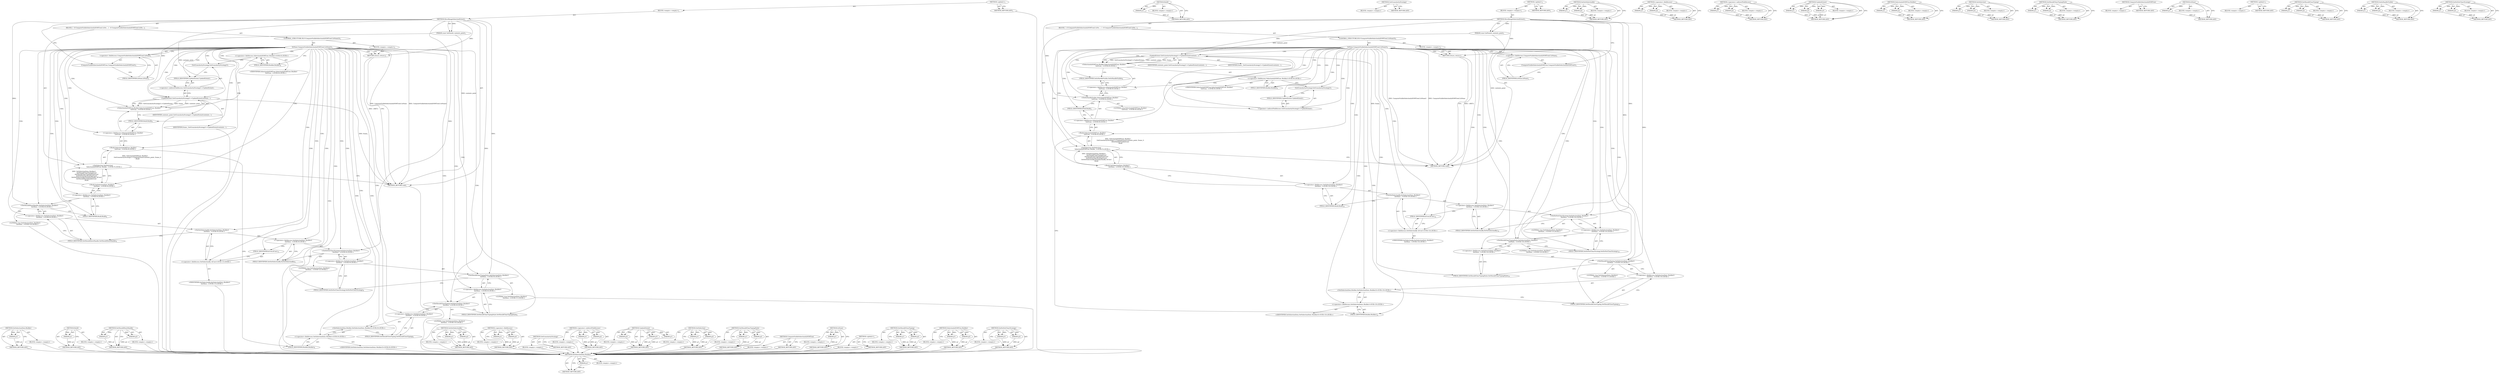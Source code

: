 digraph "SetDoNotClearStrategy" {
vulnerable_147 [label=<(METHOD,SetSelectionData.Builder)>];
vulnerable_148 [label=<(PARAM,p1)>];
vulnerable_149 [label=<(BLOCK,&lt;empty&gt;,&lt;empty&gt;)>];
vulnerable_150 [label=<(METHOD_RETURN,ANY)>];
vulnerable_99 [label=<(METHOD,Build)>];
vulnerable_100 [label=<(PARAM,p1)>];
vulnerable_101 [label=<(BLOCK,&lt;empty&gt;,&lt;empty&gt;)>];
vulnerable_102 [label=<(METHOD_RETURN,ANY)>];
vulnerable_124 [label=<(METHOD,GetGranularityStrategy)>];
vulnerable_125 [label=<(BLOCK,&lt;empty&gt;,&lt;empty&gt;)>];
vulnerable_126 [label=<(METHOD_RETURN,ANY)>];
vulnerable_6 [label=<(METHOD,&lt;global&gt;)<SUB>1</SUB>>];
vulnerable_7 [label=<(BLOCK,&lt;empty&gt;,&lt;empty&gt;)<SUB>1</SUB>>];
vulnerable_8 [label=<(METHOD,MoveRangeSelectionExtent)<SUB>1</SUB>>];
vulnerable_9 [label=<(PARAM,const IntPoint&amp; contents_point)<SUB>1</SUB>>];
vulnerable_10 [label=<(BLOCK,{
  if (ComputeVisibleSelectionInDOMTree().IsNo...,{
  if (ComputeVisibleSelectionInDOMTree().IsNo...)<SUB>1</SUB>>];
vulnerable_11 [label=<(CONTROL_STRUCTURE,IF,if (ComputeVisibleSelectionInDOMTree().IsNone()))<SUB>2</SUB>>];
vulnerable_12 [label=<(IsNone,ComputeVisibleSelectionInDOMTree().IsNone())<SUB>2</SUB>>];
vulnerable_13 [label=<(&lt;operator&gt;.fieldAccess,ComputeVisibleSelectionInDOMTree().IsNone)<SUB>2</SUB>>];
vulnerable_14 [label=<(ComputeVisibleSelectionInDOMTree,ComputeVisibleSelectionInDOMTree())<SUB>2</SUB>>];
vulnerable_15 [label=<(FIELD_IDENTIFIER,IsNone,IsNone)<SUB>2</SUB>>];
vulnerable_16 [label=<(BLOCK,&lt;empty&gt;,&lt;empty&gt;)<SUB>3</SUB>>];
vulnerable_17 [label=<(RETURN,return;,return;)<SUB>3</SUB>>];
vulnerable_18 [label="<(SetSelection,SetSelection(
       SelectionInDOMTree::Builde...)<SUB>5</SUB>>"];
vulnerable_19 [label="<(Build,SelectionInDOMTree::Builder(
           GetGran...)<SUB>6</SUB>>"];
vulnerable_20 [label="<(&lt;operator&gt;.fieldAccess,SelectionInDOMTree::Builder(
           GetGran...)<SUB>6</SUB>>"];
vulnerable_21 [label="<(SetIsHandleVisible,SelectionInDOMTree::Builder(
           GetGran...)<SUB>6</SUB>>"];
vulnerable_22 [label="<(&lt;operator&gt;.fieldAccess,SelectionInDOMTree::Builder(
           GetGran...)<SUB>6</SUB>>"];
vulnerable_23 [label="<(SelectionInDOMTree.Builder,SelectionInDOMTree::Builder(
           GetGran...)<SUB>6</SUB>>"];
vulnerable_24 [label="<(&lt;operator&gt;.fieldAccess,SelectionInDOMTree::Builder)<SUB>6</SUB>>"];
vulnerable_25 [label="<(IDENTIFIER,SelectionInDOMTree,SelectionInDOMTree::Builder(
           GetGran...)<SUB>6</SUB>>"];
vulnerable_26 [label=<(FIELD_IDENTIFIER,Builder,Builder)<SUB>6</SUB>>];
vulnerable_27 [label=<(UpdateExtent,GetGranularityStrategy()-&gt;UpdateExtent(contents...)<SUB>7</SUB>>];
vulnerable_28 [label=<(&lt;operator&gt;.indirectFieldAccess,GetGranularityStrategy()-&gt;UpdateExtent)<SUB>7</SUB>>];
vulnerable_29 [label=<(GetGranularityStrategy,GetGranularityStrategy())<SUB>7</SUB>>];
vulnerable_30 [label=<(FIELD_IDENTIFIER,UpdateExtent,UpdateExtent)<SUB>7</SUB>>];
vulnerable_31 [label=<(IDENTIFIER,contents_point,GetGranularityStrategy()-&gt;UpdateExtent(contents...)<SUB>7</SUB>>];
vulnerable_32 [label=<(IDENTIFIER,frame_,GetGranularityStrategy()-&gt;UpdateExtent(contents...)<SUB>7</SUB>>];
vulnerable_33 [label=<(FIELD_IDENTIFIER,SetIsHandleVisible,SetIsHandleVisible)<SUB>6</SUB>>];
vulnerable_34 [label="<(LITERAL,true,SelectionInDOMTree::Builder(
           GetGran...)<SUB>8</SUB>>"];
vulnerable_35 [label=<(FIELD_IDENTIFIER,Build,Build)<SUB>6</SUB>>];
vulnerable_36 [label="<(Build,SetSelectionData::Builder()
           .SetShou...)<SUB>10</SUB>>"];
vulnerable_37 [label="<(&lt;operator&gt;.fieldAccess,SetSelectionData::Builder()
           .SetShou...)<SUB>10</SUB>>"];
vulnerable_38 [label="<(SetSetSelectionBy,SetSelectionData::Builder()
           .SetShou...)<SUB>10</SUB>>"];
vulnerable_39 [label="<(&lt;operator&gt;.fieldAccess,SetSelectionData::Builder()
           .SetShou...)<SUB>10</SUB>>"];
vulnerable_40 [label="<(SetDoNotClearStrategy,SetSelectionData::Builder()
           .SetShou...)<SUB>10</SUB>>"];
vulnerable_41 [label="<(&lt;operator&gt;.fieldAccess,SetSelectionData::Builder()
           .SetShou...)<SUB>10</SUB>>"];
vulnerable_42 [label="<(SetShouldClearTypingStyle,SetSelectionData::Builder()
           .SetShou...)<SUB>10</SUB>>"];
vulnerable_43 [label="<(&lt;operator&gt;.fieldAccess,SetSelectionData::Builder()
           .SetShou...)<SUB>10</SUB>>"];
vulnerable_44 [label="<(SetShouldCloseTyping,SetSelectionData::Builder()
           .SetShou...)<SUB>10</SUB>>"];
vulnerable_45 [label="<(&lt;operator&gt;.fieldAccess,SetSelectionData::Builder()
           .SetShou...)<SUB>10</SUB>>"];
vulnerable_46 [label="<(SetSelectionData.Builder,SetSelectionData::Builder())<SUB>10</SUB>>"];
vulnerable_47 [label="<(&lt;operator&gt;.fieldAccess,SetSelectionData::Builder)<SUB>10</SUB>>"];
vulnerable_48 [label="<(IDENTIFIER,SetSelectionData,SetSelectionData::Builder())<SUB>10</SUB>>"];
vulnerable_49 [label=<(FIELD_IDENTIFIER,Builder,Builder)<SUB>10</SUB>>];
vulnerable_50 [label=<(FIELD_IDENTIFIER,SetShouldCloseTyping,SetShouldCloseTyping)<SUB>10</SUB>>];
vulnerable_51 [label="<(LITERAL,true,SetSelectionData::Builder()
           .SetShou...)<SUB>11</SUB>>"];
vulnerable_52 [label=<(FIELD_IDENTIFIER,SetShouldClearTypingStyle,SetShouldClearTypingStyle)<SUB>10</SUB>>];
vulnerable_53 [label="<(LITERAL,true,SetSelectionData::Builder()
           .SetShou...)<SUB>12</SUB>>"];
vulnerable_54 [label=<(FIELD_IDENTIFIER,SetDoNotClearStrategy,SetDoNotClearStrategy)<SUB>10</SUB>>];
vulnerable_55 [label="<(LITERAL,true,SetSelectionData::Builder()
           .SetShou...)<SUB>13</SUB>>"];
vulnerable_56 [label=<(FIELD_IDENTIFIER,SetSetSelectionBy,SetSetSelectionBy)<SUB>10</SUB>>];
vulnerable_57 [label="<(&lt;operator&gt;.fieldAccess,SetSelectionBy::kUser)<SUB>14</SUB>>"];
vulnerable_58 [label="<(IDENTIFIER,SetSelectionBy,SetSelectionData::Builder()
           .SetShou...)<SUB>14</SUB>>"];
vulnerable_59 [label=<(FIELD_IDENTIFIER,kUser,kUser)<SUB>14</SUB>>];
vulnerable_60 [label=<(FIELD_IDENTIFIER,Build,Build)<SUB>10</SUB>>];
vulnerable_61 [label=<(METHOD_RETURN,void)<SUB>1</SUB>>];
vulnerable_63 [label=<(METHOD_RETURN,ANY)<SUB>1</SUB>>];
vulnerable_127 [label=<(METHOD,SetSetSelectionBy)>];
vulnerable_128 [label=<(PARAM,p1)>];
vulnerable_129 [label=<(PARAM,p2)>];
vulnerable_130 [label=<(BLOCK,&lt;empty&gt;,&lt;empty&gt;)>];
vulnerable_131 [label=<(METHOD_RETURN,ANY)>];
vulnerable_86 [label=<(METHOD,&lt;operator&gt;.fieldAccess)>];
vulnerable_87 [label=<(PARAM,p1)>];
vulnerable_88 [label=<(PARAM,p2)>];
vulnerable_89 [label=<(BLOCK,&lt;empty&gt;,&lt;empty&gt;)>];
vulnerable_90 [label=<(METHOD_RETURN,ANY)>];
vulnerable_119 [label=<(METHOD,&lt;operator&gt;.indirectFieldAccess)>];
vulnerable_120 [label=<(PARAM,p1)>];
vulnerable_121 [label=<(PARAM,p2)>];
vulnerable_122 [label=<(BLOCK,&lt;empty&gt;,&lt;empty&gt;)>];
vulnerable_123 [label=<(METHOD_RETURN,ANY)>];
vulnerable_113 [label=<(METHOD,UpdateExtent)>];
vulnerable_114 [label=<(PARAM,p1)>];
vulnerable_115 [label=<(PARAM,p2)>];
vulnerable_116 [label=<(PARAM,p3)>];
vulnerable_117 [label=<(BLOCK,&lt;empty&gt;,&lt;empty&gt;)>];
vulnerable_118 [label=<(METHOD_RETURN,ANY)>];
vulnerable_108 [label=<(METHOD,SelectionInDOMTree.Builder)>];
vulnerable_109 [label=<(PARAM,p1)>];
vulnerable_110 [label=<(PARAM,p2)>];
vulnerable_111 [label=<(BLOCK,&lt;empty&gt;,&lt;empty&gt;)>];
vulnerable_112 [label=<(METHOD_RETURN,ANY)>];
vulnerable_94 [label=<(METHOD,SetSelection)>];
vulnerable_95 [label=<(PARAM,p1)>];
vulnerable_96 [label=<(PARAM,p2)>];
vulnerable_97 [label=<(BLOCK,&lt;empty&gt;,&lt;empty&gt;)>];
vulnerable_98 [label=<(METHOD_RETURN,ANY)>];
vulnerable_137 [label=<(METHOD,SetShouldClearTypingStyle)>];
vulnerable_138 [label=<(PARAM,p1)>];
vulnerable_139 [label=<(PARAM,p2)>];
vulnerable_140 [label=<(BLOCK,&lt;empty&gt;,&lt;empty&gt;)>];
vulnerable_141 [label=<(METHOD_RETURN,ANY)>];
vulnerable_91 [label=<(METHOD,ComputeVisibleSelectionInDOMTree)>];
vulnerable_92 [label=<(BLOCK,&lt;empty&gt;,&lt;empty&gt;)>];
vulnerable_93 [label=<(METHOD_RETURN,ANY)>];
vulnerable_82 [label=<(METHOD,IsNone)>];
vulnerable_83 [label=<(PARAM,p1)>];
vulnerable_84 [label=<(BLOCK,&lt;empty&gt;,&lt;empty&gt;)>];
vulnerable_85 [label=<(METHOD_RETURN,ANY)>];
vulnerable_76 [label=<(METHOD,&lt;global&gt;)<SUB>1</SUB>>];
vulnerable_77 [label=<(BLOCK,&lt;empty&gt;,&lt;empty&gt;)>];
vulnerable_78 [label=<(METHOD_RETURN,ANY)>];
vulnerable_142 [label=<(METHOD,SetShouldCloseTyping)>];
vulnerable_143 [label=<(PARAM,p1)>];
vulnerable_144 [label=<(PARAM,p2)>];
vulnerable_145 [label=<(BLOCK,&lt;empty&gt;,&lt;empty&gt;)>];
vulnerable_146 [label=<(METHOD_RETURN,ANY)>];
vulnerable_103 [label=<(METHOD,SetIsHandleVisible)>];
vulnerable_104 [label=<(PARAM,p1)>];
vulnerable_105 [label=<(PARAM,p2)>];
vulnerable_106 [label=<(BLOCK,&lt;empty&gt;,&lt;empty&gt;)>];
vulnerable_107 [label=<(METHOD_RETURN,ANY)>];
vulnerable_132 [label=<(METHOD,SetDoNotClearStrategy)>];
vulnerable_133 [label=<(PARAM,p1)>];
vulnerable_134 [label=<(PARAM,p2)>];
vulnerable_135 [label=<(BLOCK,&lt;empty&gt;,&lt;empty&gt;)>];
vulnerable_136 [label=<(METHOD_RETURN,ANY)>];
fixed_147 [label=<(METHOD,SetSelectionData.Builder)>];
fixed_148 [label=<(PARAM,p1)>];
fixed_149 [label=<(BLOCK,&lt;empty&gt;,&lt;empty&gt;)>];
fixed_150 [label=<(METHOD_RETURN,ANY)>];
fixed_99 [label=<(METHOD,Build)>];
fixed_100 [label=<(PARAM,p1)>];
fixed_101 [label=<(BLOCK,&lt;empty&gt;,&lt;empty&gt;)>];
fixed_102 [label=<(METHOD_RETURN,ANY)>];
fixed_122 [label=<(METHOD,SetShouldShowHandle)>];
fixed_123 [label=<(PARAM,p1)>];
fixed_124 [label=<(PARAM,p2)>];
fixed_125 [label=<(BLOCK,&lt;empty&gt;,&lt;empty&gt;)>];
fixed_126 [label=<(METHOD_RETURN,ANY)>];
fixed_6 [label=<(METHOD,&lt;global&gt;)<SUB>1</SUB>>];
fixed_7 [label=<(BLOCK,&lt;empty&gt;,&lt;empty&gt;)<SUB>1</SUB>>];
fixed_8 [label=<(METHOD,MoveRangeSelectionExtent)<SUB>1</SUB>>];
fixed_9 [label=<(PARAM,const IntPoint&amp; contents_point)<SUB>1</SUB>>];
fixed_10 [label=<(BLOCK,{
  if (ComputeVisibleSelectionInDOMTree().IsNo...,{
  if (ComputeVisibleSelectionInDOMTree().IsNo...)<SUB>1</SUB>>];
fixed_11 [label=<(CONTROL_STRUCTURE,IF,if (ComputeVisibleSelectionInDOMTree().IsNone()))<SUB>2</SUB>>];
fixed_12 [label=<(IsNone,ComputeVisibleSelectionInDOMTree().IsNone())<SUB>2</SUB>>];
fixed_13 [label=<(&lt;operator&gt;.fieldAccess,ComputeVisibleSelectionInDOMTree().IsNone)<SUB>2</SUB>>];
fixed_14 [label=<(ComputeVisibleSelectionInDOMTree,ComputeVisibleSelectionInDOMTree())<SUB>2</SUB>>];
fixed_15 [label=<(FIELD_IDENTIFIER,IsNone,IsNone)<SUB>2</SUB>>];
fixed_16 [label=<(BLOCK,&lt;empty&gt;,&lt;empty&gt;)<SUB>3</SUB>>];
fixed_17 [label=<(RETURN,return;,return;)<SUB>3</SUB>>];
fixed_18 [label="<(SetSelection,SetSelection(
       SelectionInDOMTree::Builde...)<SUB>5</SUB>>"];
fixed_19 [label="<(Build,SelectionInDOMTree::Builder(
           GetGran...)<SUB>6</SUB>>"];
fixed_20 [label="<(&lt;operator&gt;.fieldAccess,SelectionInDOMTree::Builder(
           GetGran...)<SUB>6</SUB>>"];
fixed_21 [label="<(SelectionInDOMTree.Builder,SelectionInDOMTree::Builder(
           GetGran...)<SUB>6</SUB>>"];
fixed_22 [label="<(&lt;operator&gt;.fieldAccess,SelectionInDOMTree::Builder)<SUB>6</SUB>>"];
fixed_23 [label="<(IDENTIFIER,SelectionInDOMTree,SelectionInDOMTree::Builder(
           GetGran...)<SUB>6</SUB>>"];
fixed_24 [label=<(FIELD_IDENTIFIER,Builder,Builder)<SUB>6</SUB>>];
fixed_25 [label=<(UpdateExtent,GetGranularityStrategy()-&gt;UpdateExtent(contents...)<SUB>7</SUB>>];
fixed_26 [label=<(&lt;operator&gt;.indirectFieldAccess,GetGranularityStrategy()-&gt;UpdateExtent)<SUB>7</SUB>>];
fixed_27 [label=<(GetGranularityStrategy,GetGranularityStrategy())<SUB>7</SUB>>];
fixed_28 [label=<(FIELD_IDENTIFIER,UpdateExtent,UpdateExtent)<SUB>7</SUB>>];
fixed_29 [label=<(IDENTIFIER,contents_point,GetGranularityStrategy()-&gt;UpdateExtent(contents...)<SUB>7</SUB>>];
fixed_30 [label=<(IDENTIFIER,frame_,GetGranularityStrategy()-&gt;UpdateExtent(contents...)<SUB>7</SUB>>];
fixed_31 [label=<(FIELD_IDENTIFIER,Build,Build)<SUB>6</SUB>>];
fixed_32 [label="<(Build,SetSelectionData::Builder()
           .SetShou...)<SUB>9</SUB>>"];
fixed_33 [label="<(&lt;operator&gt;.fieldAccess,SetSelectionData::Builder()
           .SetShou...)<SUB>9</SUB>>"];
fixed_34 [label="<(SetShouldShowHandle,SetSelectionData::Builder()
           .SetShou...)<SUB>9</SUB>>"];
fixed_35 [label="<(&lt;operator&gt;.fieldAccess,SetSelectionData::Builder()
           .SetShou...)<SUB>9</SUB>>"];
fixed_36 [label="<(SetSetSelectionBy,SetSelectionData::Builder()
           .SetShou...)<SUB>9</SUB>>"];
fixed_37 [label="<(&lt;operator&gt;.fieldAccess,SetSelectionData::Builder()
           .SetShou...)<SUB>9</SUB>>"];
fixed_38 [label="<(SetDoNotClearStrategy,SetSelectionData::Builder()
           .SetShou...)<SUB>9</SUB>>"];
fixed_39 [label="<(&lt;operator&gt;.fieldAccess,SetSelectionData::Builder()
           .SetShou...)<SUB>9</SUB>>"];
fixed_40 [label="<(SetShouldClearTypingStyle,SetSelectionData::Builder()
           .SetShou...)<SUB>9</SUB>>"];
fixed_41 [label="<(&lt;operator&gt;.fieldAccess,SetSelectionData::Builder()
           .SetShou...)<SUB>9</SUB>>"];
fixed_42 [label="<(SetShouldCloseTyping,SetSelectionData::Builder()
           .SetShou...)<SUB>9</SUB>>"];
fixed_43 [label="<(&lt;operator&gt;.fieldAccess,SetSelectionData::Builder()
           .SetShou...)<SUB>9</SUB>>"];
fixed_44 [label="<(SetSelectionData.Builder,SetSelectionData::Builder())<SUB>9</SUB>>"];
fixed_45 [label="<(&lt;operator&gt;.fieldAccess,SetSelectionData::Builder)<SUB>9</SUB>>"];
fixed_46 [label="<(IDENTIFIER,SetSelectionData,SetSelectionData::Builder())<SUB>9</SUB>>"];
fixed_47 [label=<(FIELD_IDENTIFIER,Builder,Builder)<SUB>9</SUB>>];
fixed_48 [label=<(FIELD_IDENTIFIER,SetShouldCloseTyping,SetShouldCloseTyping)<SUB>9</SUB>>];
fixed_49 [label="<(LITERAL,true,SetSelectionData::Builder()
           .SetShou...)<SUB>10</SUB>>"];
fixed_50 [label=<(FIELD_IDENTIFIER,SetShouldClearTypingStyle,SetShouldClearTypingStyle)<SUB>9</SUB>>];
fixed_51 [label="<(LITERAL,true,SetSelectionData::Builder()
           .SetShou...)<SUB>11</SUB>>"];
fixed_52 [label=<(FIELD_IDENTIFIER,SetDoNotClearStrategy,SetDoNotClearStrategy)<SUB>9</SUB>>];
fixed_53 [label="<(LITERAL,true,SetSelectionData::Builder()
           .SetShou...)<SUB>12</SUB>>"];
fixed_54 [label=<(FIELD_IDENTIFIER,SetSetSelectionBy,SetSetSelectionBy)<SUB>9</SUB>>];
fixed_55 [label="<(&lt;operator&gt;.fieldAccess,SetSelectionBy::kUser)<SUB>13</SUB>>"];
fixed_56 [label="<(IDENTIFIER,SetSelectionBy,SetSelectionData::Builder()
           .SetShou...)<SUB>13</SUB>>"];
fixed_57 [label=<(FIELD_IDENTIFIER,kUser,kUser)<SUB>13</SUB>>];
fixed_58 [label=<(FIELD_IDENTIFIER,SetShouldShowHandle,SetShouldShowHandle)<SUB>9</SUB>>];
fixed_59 [label="<(LITERAL,true,SetSelectionData::Builder()
           .SetShou...)<SUB>14</SUB>>"];
fixed_60 [label=<(FIELD_IDENTIFIER,Build,Build)<SUB>9</SUB>>];
fixed_61 [label=<(METHOD_RETURN,void)<SUB>1</SUB>>];
fixed_63 [label=<(METHOD_RETURN,ANY)<SUB>1</SUB>>];
fixed_127 [label=<(METHOD,SetSetSelectionBy)>];
fixed_128 [label=<(PARAM,p1)>];
fixed_129 [label=<(PARAM,p2)>];
fixed_130 [label=<(BLOCK,&lt;empty&gt;,&lt;empty&gt;)>];
fixed_131 [label=<(METHOD_RETURN,ANY)>];
fixed_86 [label=<(METHOD,&lt;operator&gt;.fieldAccess)>];
fixed_87 [label=<(PARAM,p1)>];
fixed_88 [label=<(PARAM,p2)>];
fixed_89 [label=<(BLOCK,&lt;empty&gt;,&lt;empty&gt;)>];
fixed_90 [label=<(METHOD_RETURN,ANY)>];
fixed_119 [label=<(METHOD,GetGranularityStrategy)>];
fixed_120 [label=<(BLOCK,&lt;empty&gt;,&lt;empty&gt;)>];
fixed_121 [label=<(METHOD_RETURN,ANY)>];
fixed_114 [label=<(METHOD,&lt;operator&gt;.indirectFieldAccess)>];
fixed_115 [label=<(PARAM,p1)>];
fixed_116 [label=<(PARAM,p2)>];
fixed_117 [label=<(BLOCK,&lt;empty&gt;,&lt;empty&gt;)>];
fixed_118 [label=<(METHOD_RETURN,ANY)>];
fixed_108 [label=<(METHOD,UpdateExtent)>];
fixed_109 [label=<(PARAM,p1)>];
fixed_110 [label=<(PARAM,p2)>];
fixed_111 [label=<(PARAM,p3)>];
fixed_112 [label=<(BLOCK,&lt;empty&gt;,&lt;empty&gt;)>];
fixed_113 [label=<(METHOD_RETURN,ANY)>];
fixed_94 [label=<(METHOD,SetSelection)>];
fixed_95 [label=<(PARAM,p1)>];
fixed_96 [label=<(PARAM,p2)>];
fixed_97 [label=<(BLOCK,&lt;empty&gt;,&lt;empty&gt;)>];
fixed_98 [label=<(METHOD_RETURN,ANY)>];
fixed_137 [label=<(METHOD,SetShouldClearTypingStyle)>];
fixed_138 [label=<(PARAM,p1)>];
fixed_139 [label=<(PARAM,p2)>];
fixed_140 [label=<(BLOCK,&lt;empty&gt;,&lt;empty&gt;)>];
fixed_141 [label=<(METHOD_RETURN,ANY)>];
fixed_91 [label=<(METHOD,ComputeVisibleSelectionInDOMTree)>];
fixed_92 [label=<(BLOCK,&lt;empty&gt;,&lt;empty&gt;)>];
fixed_93 [label=<(METHOD_RETURN,ANY)>];
fixed_82 [label=<(METHOD,IsNone)>];
fixed_83 [label=<(PARAM,p1)>];
fixed_84 [label=<(BLOCK,&lt;empty&gt;,&lt;empty&gt;)>];
fixed_85 [label=<(METHOD_RETURN,ANY)>];
fixed_76 [label=<(METHOD,&lt;global&gt;)<SUB>1</SUB>>];
fixed_77 [label=<(BLOCK,&lt;empty&gt;,&lt;empty&gt;)>];
fixed_78 [label=<(METHOD_RETURN,ANY)>];
fixed_142 [label=<(METHOD,SetShouldCloseTyping)>];
fixed_143 [label=<(PARAM,p1)>];
fixed_144 [label=<(PARAM,p2)>];
fixed_145 [label=<(BLOCK,&lt;empty&gt;,&lt;empty&gt;)>];
fixed_146 [label=<(METHOD_RETURN,ANY)>];
fixed_103 [label=<(METHOD,SelectionInDOMTree.Builder)>];
fixed_104 [label=<(PARAM,p1)>];
fixed_105 [label=<(PARAM,p2)>];
fixed_106 [label=<(BLOCK,&lt;empty&gt;,&lt;empty&gt;)>];
fixed_107 [label=<(METHOD_RETURN,ANY)>];
fixed_132 [label=<(METHOD,SetDoNotClearStrategy)>];
fixed_133 [label=<(PARAM,p1)>];
fixed_134 [label=<(PARAM,p2)>];
fixed_135 [label=<(BLOCK,&lt;empty&gt;,&lt;empty&gt;)>];
fixed_136 [label=<(METHOD_RETURN,ANY)>];
vulnerable_147 -> vulnerable_148  [key=0, label="AST: "];
vulnerable_147 -> vulnerable_148  [key=1, label="DDG: "];
vulnerable_147 -> vulnerable_149  [key=0, label="AST: "];
vulnerable_147 -> vulnerable_150  [key=0, label="AST: "];
vulnerable_147 -> vulnerable_150  [key=1, label="CFG: "];
vulnerable_148 -> vulnerable_150  [key=0, label="DDG: p1"];
vulnerable_99 -> vulnerable_100  [key=0, label="AST: "];
vulnerable_99 -> vulnerable_100  [key=1, label="DDG: "];
vulnerable_99 -> vulnerable_101  [key=0, label="AST: "];
vulnerable_99 -> vulnerable_102  [key=0, label="AST: "];
vulnerable_99 -> vulnerable_102  [key=1, label="CFG: "];
vulnerable_100 -> vulnerable_102  [key=0, label="DDG: p1"];
vulnerable_124 -> vulnerable_125  [key=0, label="AST: "];
vulnerable_124 -> vulnerable_126  [key=0, label="AST: "];
vulnerable_124 -> vulnerable_126  [key=1, label="CFG: "];
vulnerable_6 -> vulnerable_7  [key=0, label="AST: "];
vulnerable_6 -> vulnerable_63  [key=0, label="AST: "];
vulnerable_6 -> vulnerable_63  [key=1, label="CFG: "];
vulnerable_7 -> vulnerable_8  [key=0, label="AST: "];
vulnerable_8 -> vulnerable_9  [key=0, label="AST: "];
vulnerable_8 -> vulnerable_9  [key=1, label="DDG: "];
vulnerable_8 -> vulnerable_10  [key=0, label="AST: "];
vulnerable_8 -> vulnerable_61  [key=0, label="AST: "];
vulnerable_8 -> vulnerable_14  [key=0, label="CFG: "];
vulnerable_8 -> vulnerable_17  [key=0, label="DDG: "];
vulnerable_8 -> vulnerable_21  [key=0, label="DDG: "];
vulnerable_8 -> vulnerable_40  [key=0, label="DDG: "];
vulnerable_8 -> vulnerable_27  [key=0, label="DDG: "];
vulnerable_8 -> vulnerable_42  [key=0, label="DDG: "];
vulnerable_8 -> vulnerable_44  [key=0, label="DDG: "];
vulnerable_9 -> vulnerable_61  [key=0, label="DDG: contents_point"];
vulnerable_9 -> vulnerable_27  [key=0, label="DDG: contents_point"];
vulnerable_10 -> vulnerable_11  [key=0, label="AST: "];
vulnerable_10 -> vulnerable_18  [key=0, label="AST: "];
vulnerable_11 -> vulnerable_12  [key=0, label="AST: "];
vulnerable_11 -> vulnerable_16  [key=0, label="AST: "];
vulnerable_12 -> vulnerable_13  [key=0, label="AST: "];
vulnerable_12 -> vulnerable_17  [key=0, label="CFG: "];
vulnerable_12 -> vulnerable_17  [key=1, label="CDG: "];
vulnerable_12 -> vulnerable_26  [key=0, label="CFG: "];
vulnerable_12 -> vulnerable_26  [key=1, label="CDG: "];
vulnerable_12 -> vulnerable_61  [key=0, label="DDG: ComputeVisibleSelectionInDOMTree().IsNone"];
vulnerable_12 -> vulnerable_61  [key=1, label="DDG: ComputeVisibleSelectionInDOMTree().IsNone()"];
vulnerable_12 -> vulnerable_24  [key=0, label="CDG: "];
vulnerable_12 -> vulnerable_47  [key=0, label="CDG: "];
vulnerable_12 -> vulnerable_30  [key=0, label="CDG: "];
vulnerable_12 -> vulnerable_21  [key=0, label="CDG: "];
vulnerable_12 -> vulnerable_49  [key=0, label="CDG: "];
vulnerable_12 -> vulnerable_60  [key=0, label="CDG: "];
vulnerable_12 -> vulnerable_33  [key=0, label="CDG: "];
vulnerable_12 -> vulnerable_42  [key=0, label="CDG: "];
vulnerable_12 -> vulnerable_23  [key=0, label="CDG: "];
vulnerable_12 -> vulnerable_57  [key=0, label="CDG: "];
vulnerable_12 -> vulnerable_19  [key=0, label="CDG: "];
vulnerable_12 -> vulnerable_28  [key=0, label="CDG: "];
vulnerable_12 -> vulnerable_36  [key=0, label="CDG: "];
vulnerable_12 -> vulnerable_52  [key=0, label="CDG: "];
vulnerable_12 -> vulnerable_37  [key=0, label="CDG: "];
vulnerable_12 -> vulnerable_46  [key=0, label="CDG: "];
vulnerable_12 -> vulnerable_20  [key=0, label="CDG: "];
vulnerable_12 -> vulnerable_38  [key=0, label="CDG: "];
vulnerable_12 -> vulnerable_56  [key=0, label="CDG: "];
vulnerable_12 -> vulnerable_22  [key=0, label="CDG: "];
vulnerable_12 -> vulnerable_41  [key=0, label="CDG: "];
vulnerable_12 -> vulnerable_45  [key=0, label="CDG: "];
vulnerable_12 -> vulnerable_27  [key=0, label="CDG: "];
vulnerable_12 -> vulnerable_40  [key=0, label="CDG: "];
vulnerable_12 -> vulnerable_29  [key=0, label="CDG: "];
vulnerable_12 -> vulnerable_18  [key=0, label="CDG: "];
vulnerable_12 -> vulnerable_50  [key=0, label="CDG: "];
vulnerable_12 -> vulnerable_59  [key=0, label="CDG: "];
vulnerable_12 -> vulnerable_44  [key=0, label="CDG: "];
vulnerable_12 -> vulnerable_35  [key=0, label="CDG: "];
vulnerable_12 -> vulnerable_54  [key=0, label="CDG: "];
vulnerable_12 -> vulnerable_39  [key=0, label="CDG: "];
vulnerable_12 -> vulnerable_43  [key=0, label="CDG: "];
vulnerable_13 -> vulnerable_14  [key=0, label="AST: "];
vulnerable_13 -> vulnerable_15  [key=0, label="AST: "];
vulnerable_13 -> vulnerable_12  [key=0, label="CFG: "];
vulnerable_14 -> vulnerable_15  [key=0, label="CFG: "];
vulnerable_15 -> vulnerable_13  [key=0, label="CFG: "];
vulnerable_16 -> vulnerable_17  [key=0, label="AST: "];
vulnerable_17 -> vulnerable_61  [key=0, label="CFG: "];
vulnerable_17 -> vulnerable_61  [key=1, label="DDG: &lt;RET&gt;"];
vulnerable_18 -> vulnerable_19  [key=0, label="AST: "];
vulnerable_18 -> vulnerable_36  [key=0, label="AST: "];
vulnerable_18 -> vulnerable_61  [key=0, label="CFG: "];
vulnerable_19 -> vulnerable_20  [key=0, label="AST: "];
vulnerable_19 -> vulnerable_49  [key=0, label="CFG: "];
vulnerable_19 -> vulnerable_18  [key=0, label="DDG: SelectionInDOMTree::Builder(
           GetGranularityStrategy()-&gt;UpdateExtent(contents_point, frame_))
          .SetIsHandleVisible(true)
           .Build"];
vulnerable_20 -> vulnerable_21  [key=0, label="AST: "];
vulnerable_20 -> vulnerable_35  [key=0, label="AST: "];
vulnerable_20 -> vulnerable_19  [key=0, label="CFG: "];
vulnerable_21 -> vulnerable_22  [key=0, label="AST: "];
vulnerable_21 -> vulnerable_34  [key=0, label="AST: "];
vulnerable_21 -> vulnerable_35  [key=0, label="CFG: "];
vulnerable_22 -> vulnerable_23  [key=0, label="AST: "];
vulnerable_22 -> vulnerable_33  [key=0, label="AST: "];
vulnerable_22 -> vulnerable_21  [key=0, label="CFG: "];
vulnerable_23 -> vulnerable_24  [key=0, label="AST: "];
vulnerable_23 -> vulnerable_27  [key=0, label="AST: "];
vulnerable_23 -> vulnerable_33  [key=0, label="CFG: "];
vulnerable_24 -> vulnerable_25  [key=0, label="AST: "];
vulnerable_24 -> vulnerable_26  [key=0, label="AST: "];
vulnerable_24 -> vulnerable_29  [key=0, label="CFG: "];
vulnerable_26 -> vulnerable_24  [key=0, label="CFG: "];
vulnerable_27 -> vulnerable_28  [key=0, label="AST: "];
vulnerable_27 -> vulnerable_31  [key=0, label="AST: "];
vulnerable_27 -> vulnerable_32  [key=0, label="AST: "];
vulnerable_27 -> vulnerable_23  [key=0, label="CFG: "];
vulnerable_27 -> vulnerable_23  [key=1, label="DDG: GetGranularityStrategy()-&gt;UpdateExtent"];
vulnerable_27 -> vulnerable_23  [key=2, label="DDG: contents_point"];
vulnerable_27 -> vulnerable_23  [key=3, label="DDG: frame_"];
vulnerable_27 -> vulnerable_61  [key=0, label="DDG: frame_"];
vulnerable_28 -> vulnerable_29  [key=0, label="AST: "];
vulnerable_28 -> vulnerable_30  [key=0, label="AST: "];
vulnerable_28 -> vulnerable_27  [key=0, label="CFG: "];
vulnerable_29 -> vulnerable_30  [key=0, label="CFG: "];
vulnerable_30 -> vulnerable_28  [key=0, label="CFG: "];
vulnerable_33 -> vulnerable_22  [key=0, label="CFG: "];
vulnerable_35 -> vulnerable_20  [key=0, label="CFG: "];
vulnerable_36 -> vulnerable_37  [key=0, label="AST: "];
vulnerable_36 -> vulnerable_18  [key=0, label="CFG: "];
vulnerable_36 -> vulnerable_18  [key=1, label="DDG: SetSelectionData::Builder()
           .SetShouldCloseTyping(true)
           .SetShouldClearTypingStyle(true)
           .SetDoNotClearStrategy(true)
           .SetSetSelectionBy(SetSelectionBy::kUser)
           .Build"];
vulnerable_37 -> vulnerable_38  [key=0, label="AST: "];
vulnerable_37 -> vulnerable_60  [key=0, label="AST: "];
vulnerable_37 -> vulnerable_36  [key=0, label="CFG: "];
vulnerable_38 -> vulnerable_39  [key=0, label="AST: "];
vulnerable_38 -> vulnerable_57  [key=0, label="AST: "];
vulnerable_38 -> vulnerable_60  [key=0, label="CFG: "];
vulnerable_39 -> vulnerable_40  [key=0, label="AST: "];
vulnerable_39 -> vulnerable_56  [key=0, label="AST: "];
vulnerable_39 -> vulnerable_59  [key=0, label="CFG: "];
vulnerable_40 -> vulnerable_41  [key=0, label="AST: "];
vulnerable_40 -> vulnerable_55  [key=0, label="AST: "];
vulnerable_40 -> vulnerable_56  [key=0, label="CFG: "];
vulnerable_41 -> vulnerable_42  [key=0, label="AST: "];
vulnerable_41 -> vulnerable_54  [key=0, label="AST: "];
vulnerable_41 -> vulnerable_40  [key=0, label="CFG: "];
vulnerable_42 -> vulnerable_43  [key=0, label="AST: "];
vulnerable_42 -> vulnerable_53  [key=0, label="AST: "];
vulnerable_42 -> vulnerable_54  [key=0, label="CFG: "];
vulnerable_43 -> vulnerable_44  [key=0, label="AST: "];
vulnerable_43 -> vulnerable_52  [key=0, label="AST: "];
vulnerable_43 -> vulnerable_42  [key=0, label="CFG: "];
vulnerable_44 -> vulnerable_45  [key=0, label="AST: "];
vulnerable_44 -> vulnerable_51  [key=0, label="AST: "];
vulnerable_44 -> vulnerable_52  [key=0, label="CFG: "];
vulnerable_45 -> vulnerable_46  [key=0, label="AST: "];
vulnerable_45 -> vulnerable_50  [key=0, label="AST: "];
vulnerable_45 -> vulnerable_44  [key=0, label="CFG: "];
vulnerable_46 -> vulnerable_47  [key=0, label="AST: "];
vulnerable_46 -> vulnerable_50  [key=0, label="CFG: "];
vulnerable_47 -> vulnerable_48  [key=0, label="AST: "];
vulnerable_47 -> vulnerable_49  [key=0, label="AST: "];
vulnerable_47 -> vulnerable_46  [key=0, label="CFG: "];
vulnerable_49 -> vulnerable_47  [key=0, label="CFG: "];
vulnerable_50 -> vulnerable_45  [key=0, label="CFG: "];
vulnerable_52 -> vulnerable_43  [key=0, label="CFG: "];
vulnerable_54 -> vulnerable_41  [key=0, label="CFG: "];
vulnerable_56 -> vulnerable_39  [key=0, label="CFG: "];
vulnerable_57 -> vulnerable_58  [key=0, label="AST: "];
vulnerable_57 -> vulnerable_59  [key=0, label="AST: "];
vulnerable_57 -> vulnerable_38  [key=0, label="CFG: "];
vulnerable_59 -> vulnerable_57  [key=0, label="CFG: "];
vulnerable_60 -> vulnerable_37  [key=0, label="CFG: "];
vulnerable_127 -> vulnerable_128  [key=0, label="AST: "];
vulnerable_127 -> vulnerable_128  [key=1, label="DDG: "];
vulnerable_127 -> vulnerable_130  [key=0, label="AST: "];
vulnerable_127 -> vulnerable_129  [key=0, label="AST: "];
vulnerable_127 -> vulnerable_129  [key=1, label="DDG: "];
vulnerable_127 -> vulnerable_131  [key=0, label="AST: "];
vulnerable_127 -> vulnerable_131  [key=1, label="CFG: "];
vulnerable_128 -> vulnerable_131  [key=0, label="DDG: p1"];
vulnerable_129 -> vulnerable_131  [key=0, label="DDG: p2"];
vulnerable_86 -> vulnerable_87  [key=0, label="AST: "];
vulnerable_86 -> vulnerable_87  [key=1, label="DDG: "];
vulnerable_86 -> vulnerable_89  [key=0, label="AST: "];
vulnerable_86 -> vulnerable_88  [key=0, label="AST: "];
vulnerable_86 -> vulnerable_88  [key=1, label="DDG: "];
vulnerable_86 -> vulnerable_90  [key=0, label="AST: "];
vulnerable_86 -> vulnerable_90  [key=1, label="CFG: "];
vulnerable_87 -> vulnerable_90  [key=0, label="DDG: p1"];
vulnerable_88 -> vulnerable_90  [key=0, label="DDG: p2"];
vulnerable_119 -> vulnerable_120  [key=0, label="AST: "];
vulnerable_119 -> vulnerable_120  [key=1, label="DDG: "];
vulnerable_119 -> vulnerable_122  [key=0, label="AST: "];
vulnerable_119 -> vulnerable_121  [key=0, label="AST: "];
vulnerable_119 -> vulnerable_121  [key=1, label="DDG: "];
vulnerable_119 -> vulnerable_123  [key=0, label="AST: "];
vulnerable_119 -> vulnerable_123  [key=1, label="CFG: "];
vulnerable_120 -> vulnerable_123  [key=0, label="DDG: p1"];
vulnerable_121 -> vulnerable_123  [key=0, label="DDG: p2"];
vulnerable_113 -> vulnerable_114  [key=0, label="AST: "];
vulnerable_113 -> vulnerable_114  [key=1, label="DDG: "];
vulnerable_113 -> vulnerable_117  [key=0, label="AST: "];
vulnerable_113 -> vulnerable_115  [key=0, label="AST: "];
vulnerable_113 -> vulnerable_115  [key=1, label="DDG: "];
vulnerable_113 -> vulnerable_118  [key=0, label="AST: "];
vulnerable_113 -> vulnerable_118  [key=1, label="CFG: "];
vulnerable_113 -> vulnerable_116  [key=0, label="AST: "];
vulnerable_113 -> vulnerable_116  [key=1, label="DDG: "];
vulnerable_114 -> vulnerable_118  [key=0, label="DDG: p1"];
vulnerable_115 -> vulnerable_118  [key=0, label="DDG: p2"];
vulnerable_116 -> vulnerable_118  [key=0, label="DDG: p3"];
vulnerable_108 -> vulnerable_109  [key=0, label="AST: "];
vulnerable_108 -> vulnerable_109  [key=1, label="DDG: "];
vulnerable_108 -> vulnerable_111  [key=0, label="AST: "];
vulnerable_108 -> vulnerable_110  [key=0, label="AST: "];
vulnerable_108 -> vulnerable_110  [key=1, label="DDG: "];
vulnerable_108 -> vulnerable_112  [key=0, label="AST: "];
vulnerable_108 -> vulnerable_112  [key=1, label="CFG: "];
vulnerable_109 -> vulnerable_112  [key=0, label="DDG: p1"];
vulnerable_110 -> vulnerable_112  [key=0, label="DDG: p2"];
vulnerable_94 -> vulnerable_95  [key=0, label="AST: "];
vulnerable_94 -> vulnerable_95  [key=1, label="DDG: "];
vulnerable_94 -> vulnerable_97  [key=0, label="AST: "];
vulnerable_94 -> vulnerable_96  [key=0, label="AST: "];
vulnerable_94 -> vulnerable_96  [key=1, label="DDG: "];
vulnerable_94 -> vulnerable_98  [key=0, label="AST: "];
vulnerable_94 -> vulnerable_98  [key=1, label="CFG: "];
vulnerable_95 -> vulnerable_98  [key=0, label="DDG: p1"];
vulnerable_96 -> vulnerable_98  [key=0, label="DDG: p2"];
vulnerable_137 -> vulnerable_138  [key=0, label="AST: "];
vulnerable_137 -> vulnerable_138  [key=1, label="DDG: "];
vulnerable_137 -> vulnerable_140  [key=0, label="AST: "];
vulnerable_137 -> vulnerable_139  [key=0, label="AST: "];
vulnerable_137 -> vulnerable_139  [key=1, label="DDG: "];
vulnerable_137 -> vulnerable_141  [key=0, label="AST: "];
vulnerable_137 -> vulnerable_141  [key=1, label="CFG: "];
vulnerable_138 -> vulnerable_141  [key=0, label="DDG: p1"];
vulnerable_139 -> vulnerable_141  [key=0, label="DDG: p2"];
vulnerable_91 -> vulnerable_92  [key=0, label="AST: "];
vulnerable_91 -> vulnerable_93  [key=0, label="AST: "];
vulnerable_91 -> vulnerable_93  [key=1, label="CFG: "];
vulnerable_82 -> vulnerable_83  [key=0, label="AST: "];
vulnerable_82 -> vulnerable_83  [key=1, label="DDG: "];
vulnerable_82 -> vulnerable_84  [key=0, label="AST: "];
vulnerable_82 -> vulnerable_85  [key=0, label="AST: "];
vulnerable_82 -> vulnerable_85  [key=1, label="CFG: "];
vulnerable_83 -> vulnerable_85  [key=0, label="DDG: p1"];
vulnerable_76 -> vulnerable_77  [key=0, label="AST: "];
vulnerable_76 -> vulnerable_78  [key=0, label="AST: "];
vulnerable_76 -> vulnerable_78  [key=1, label="CFG: "];
vulnerable_142 -> vulnerable_143  [key=0, label="AST: "];
vulnerable_142 -> vulnerable_143  [key=1, label="DDG: "];
vulnerable_142 -> vulnerable_145  [key=0, label="AST: "];
vulnerable_142 -> vulnerable_144  [key=0, label="AST: "];
vulnerable_142 -> vulnerable_144  [key=1, label="DDG: "];
vulnerable_142 -> vulnerable_146  [key=0, label="AST: "];
vulnerable_142 -> vulnerable_146  [key=1, label="CFG: "];
vulnerable_143 -> vulnerable_146  [key=0, label="DDG: p1"];
vulnerable_144 -> vulnerable_146  [key=0, label="DDG: p2"];
vulnerable_103 -> vulnerable_104  [key=0, label="AST: "];
vulnerable_103 -> vulnerable_104  [key=1, label="DDG: "];
vulnerable_103 -> vulnerable_106  [key=0, label="AST: "];
vulnerable_103 -> vulnerable_105  [key=0, label="AST: "];
vulnerable_103 -> vulnerable_105  [key=1, label="DDG: "];
vulnerable_103 -> vulnerable_107  [key=0, label="AST: "];
vulnerable_103 -> vulnerable_107  [key=1, label="CFG: "];
vulnerable_104 -> vulnerable_107  [key=0, label="DDG: p1"];
vulnerable_105 -> vulnerable_107  [key=0, label="DDG: p2"];
vulnerable_132 -> vulnerable_133  [key=0, label="AST: "];
vulnerable_132 -> vulnerable_133  [key=1, label="DDG: "];
vulnerable_132 -> vulnerable_135  [key=0, label="AST: "];
vulnerable_132 -> vulnerable_134  [key=0, label="AST: "];
vulnerable_132 -> vulnerable_134  [key=1, label="DDG: "];
vulnerable_132 -> vulnerable_136  [key=0, label="AST: "];
vulnerable_132 -> vulnerable_136  [key=1, label="CFG: "];
vulnerable_133 -> vulnerable_136  [key=0, label="DDG: p1"];
vulnerable_134 -> vulnerable_136  [key=0, label="DDG: p2"];
fixed_147 -> fixed_148  [key=0, label="AST: "];
fixed_147 -> fixed_148  [key=1, label="DDG: "];
fixed_147 -> fixed_149  [key=0, label="AST: "];
fixed_147 -> fixed_150  [key=0, label="AST: "];
fixed_147 -> fixed_150  [key=1, label="CFG: "];
fixed_148 -> fixed_150  [key=0, label="DDG: p1"];
fixed_149 -> vulnerable_147  [key=0];
fixed_150 -> vulnerable_147  [key=0];
fixed_99 -> fixed_100  [key=0, label="AST: "];
fixed_99 -> fixed_100  [key=1, label="DDG: "];
fixed_99 -> fixed_101  [key=0, label="AST: "];
fixed_99 -> fixed_102  [key=0, label="AST: "];
fixed_99 -> fixed_102  [key=1, label="CFG: "];
fixed_100 -> fixed_102  [key=0, label="DDG: p1"];
fixed_101 -> vulnerable_147  [key=0];
fixed_102 -> vulnerable_147  [key=0];
fixed_122 -> fixed_123  [key=0, label="AST: "];
fixed_122 -> fixed_123  [key=1, label="DDG: "];
fixed_122 -> fixed_125  [key=0, label="AST: "];
fixed_122 -> fixed_124  [key=0, label="AST: "];
fixed_122 -> fixed_124  [key=1, label="DDG: "];
fixed_122 -> fixed_126  [key=0, label="AST: "];
fixed_122 -> fixed_126  [key=1, label="CFG: "];
fixed_123 -> fixed_126  [key=0, label="DDG: p1"];
fixed_124 -> fixed_126  [key=0, label="DDG: p2"];
fixed_125 -> vulnerable_147  [key=0];
fixed_126 -> vulnerable_147  [key=0];
fixed_6 -> fixed_7  [key=0, label="AST: "];
fixed_6 -> fixed_63  [key=0, label="AST: "];
fixed_6 -> fixed_63  [key=1, label="CFG: "];
fixed_7 -> fixed_8  [key=0, label="AST: "];
fixed_8 -> fixed_9  [key=0, label="AST: "];
fixed_8 -> fixed_9  [key=1, label="DDG: "];
fixed_8 -> fixed_10  [key=0, label="AST: "];
fixed_8 -> fixed_61  [key=0, label="AST: "];
fixed_8 -> fixed_14  [key=0, label="CFG: "];
fixed_8 -> fixed_17  [key=0, label="DDG: "];
fixed_8 -> fixed_34  [key=0, label="DDG: "];
fixed_8 -> fixed_25  [key=0, label="DDG: "];
fixed_8 -> fixed_38  [key=0, label="DDG: "];
fixed_8 -> fixed_40  [key=0, label="DDG: "];
fixed_8 -> fixed_42  [key=0, label="DDG: "];
fixed_9 -> fixed_61  [key=0, label="DDG: contents_point"];
fixed_9 -> fixed_25  [key=0, label="DDG: contents_point"];
fixed_10 -> fixed_11  [key=0, label="AST: "];
fixed_10 -> fixed_18  [key=0, label="AST: "];
fixed_11 -> fixed_12  [key=0, label="AST: "];
fixed_11 -> fixed_16  [key=0, label="AST: "];
fixed_12 -> fixed_13  [key=0, label="AST: "];
fixed_12 -> fixed_17  [key=0, label="CFG: "];
fixed_12 -> fixed_17  [key=1, label="CDG: "];
fixed_12 -> fixed_24  [key=0, label="CFG: "];
fixed_12 -> fixed_24  [key=1, label="CDG: "];
fixed_12 -> fixed_61  [key=0, label="DDG: ComputeVisibleSelectionInDOMTree().IsNone"];
fixed_12 -> fixed_61  [key=1, label="DDG: ComputeVisibleSelectionInDOMTree().IsNone()"];
fixed_12 -> fixed_47  [key=0, label="CDG: "];
fixed_12 -> fixed_34  [key=0, label="CDG: "];
fixed_12 -> fixed_21  [key=0, label="CDG: "];
fixed_12 -> fixed_48  [key=0, label="CDG: "];
fixed_12 -> fixed_32  [key=0, label="CDG: "];
fixed_12 -> fixed_58  [key=0, label="CDG: "];
fixed_12 -> fixed_60  [key=0, label="CDG: "];
fixed_12 -> fixed_33  [key=0, label="CDG: "];
fixed_12 -> fixed_26  [key=0, label="CDG: "];
fixed_12 -> fixed_42  [key=0, label="CDG: "];
fixed_12 -> fixed_57  [key=0, label="CDG: "];
fixed_12 -> fixed_19  [key=0, label="CDG: "];
fixed_12 -> fixed_28  [key=0, label="CDG: "];
fixed_12 -> fixed_36  [key=0, label="CDG: "];
fixed_12 -> fixed_52  [key=0, label="CDG: "];
fixed_12 -> fixed_37  [key=0, label="CDG: "];
fixed_12 -> fixed_20  [key=0, label="CDG: "];
fixed_12 -> fixed_38  [key=0, label="CDG: "];
fixed_12 -> fixed_25  [key=0, label="CDG: "];
fixed_12 -> fixed_22  [key=0, label="CDG: "];
fixed_12 -> fixed_41  [key=0, label="CDG: "];
fixed_12 -> fixed_45  [key=0, label="CDG: "];
fixed_12 -> fixed_27  [key=0, label="CDG: "];
fixed_12 -> fixed_40  [key=0, label="CDG: "];
fixed_12 -> fixed_18  [key=0, label="CDG: "];
fixed_12 -> fixed_50  [key=0, label="CDG: "];
fixed_12 -> fixed_44  [key=0, label="CDG: "];
fixed_12 -> fixed_35  [key=0, label="CDG: "];
fixed_12 -> fixed_55  [key=0, label="CDG: "];
fixed_12 -> fixed_54  [key=0, label="CDG: "];
fixed_12 -> fixed_39  [key=0, label="CDG: "];
fixed_12 -> fixed_31  [key=0, label="CDG: "];
fixed_12 -> fixed_43  [key=0, label="CDG: "];
fixed_13 -> fixed_14  [key=0, label="AST: "];
fixed_13 -> fixed_15  [key=0, label="AST: "];
fixed_13 -> fixed_12  [key=0, label="CFG: "];
fixed_14 -> fixed_15  [key=0, label="CFG: "];
fixed_15 -> fixed_13  [key=0, label="CFG: "];
fixed_16 -> fixed_17  [key=0, label="AST: "];
fixed_17 -> fixed_61  [key=0, label="CFG: "];
fixed_17 -> fixed_61  [key=1, label="DDG: &lt;RET&gt;"];
fixed_18 -> fixed_19  [key=0, label="AST: "];
fixed_18 -> fixed_32  [key=0, label="AST: "];
fixed_18 -> fixed_61  [key=0, label="CFG: "];
fixed_19 -> fixed_20  [key=0, label="AST: "];
fixed_19 -> fixed_47  [key=0, label="CFG: "];
fixed_19 -> fixed_18  [key=0, label="DDG: SelectionInDOMTree::Builder(
           GetGranularityStrategy()-&gt;UpdateExtent(contents_point, frame_))
           .Build"];
fixed_20 -> fixed_21  [key=0, label="AST: "];
fixed_20 -> fixed_31  [key=0, label="AST: "];
fixed_20 -> fixed_19  [key=0, label="CFG: "];
fixed_21 -> fixed_22  [key=0, label="AST: "];
fixed_21 -> fixed_25  [key=0, label="AST: "];
fixed_21 -> fixed_31  [key=0, label="CFG: "];
fixed_22 -> fixed_23  [key=0, label="AST: "];
fixed_22 -> fixed_24  [key=0, label="AST: "];
fixed_22 -> fixed_27  [key=0, label="CFG: "];
fixed_23 -> vulnerable_147  [key=0];
fixed_24 -> fixed_22  [key=0, label="CFG: "];
fixed_25 -> fixed_26  [key=0, label="AST: "];
fixed_25 -> fixed_29  [key=0, label="AST: "];
fixed_25 -> fixed_30  [key=0, label="AST: "];
fixed_25 -> fixed_21  [key=0, label="CFG: "];
fixed_25 -> fixed_21  [key=1, label="DDG: GetGranularityStrategy()-&gt;UpdateExtent"];
fixed_25 -> fixed_21  [key=2, label="DDG: contents_point"];
fixed_25 -> fixed_21  [key=3, label="DDG: frame_"];
fixed_25 -> fixed_61  [key=0, label="DDG: frame_"];
fixed_26 -> fixed_27  [key=0, label="AST: "];
fixed_26 -> fixed_28  [key=0, label="AST: "];
fixed_26 -> fixed_25  [key=0, label="CFG: "];
fixed_27 -> fixed_28  [key=0, label="CFG: "];
fixed_28 -> fixed_26  [key=0, label="CFG: "];
fixed_29 -> vulnerable_147  [key=0];
fixed_30 -> vulnerable_147  [key=0];
fixed_31 -> fixed_20  [key=0, label="CFG: "];
fixed_32 -> fixed_33  [key=0, label="AST: "];
fixed_32 -> fixed_18  [key=0, label="CFG: "];
fixed_32 -> fixed_18  [key=1, label="DDG: SetSelectionData::Builder()
           .SetShouldCloseTyping(true)
           .SetShouldClearTypingStyle(true)
           .SetDoNotClearStrategy(true)
           .SetSetSelectionBy(SetSelectionBy::kUser)
          .SetShouldShowHandle(true)
           .Build"];
fixed_33 -> fixed_34  [key=0, label="AST: "];
fixed_33 -> fixed_60  [key=0, label="AST: "];
fixed_33 -> fixed_32  [key=0, label="CFG: "];
fixed_34 -> fixed_35  [key=0, label="AST: "];
fixed_34 -> fixed_59  [key=0, label="AST: "];
fixed_34 -> fixed_60  [key=0, label="CFG: "];
fixed_35 -> fixed_36  [key=0, label="AST: "];
fixed_35 -> fixed_58  [key=0, label="AST: "];
fixed_35 -> fixed_34  [key=0, label="CFG: "];
fixed_36 -> fixed_37  [key=0, label="AST: "];
fixed_36 -> fixed_55  [key=0, label="AST: "];
fixed_36 -> fixed_58  [key=0, label="CFG: "];
fixed_37 -> fixed_38  [key=0, label="AST: "];
fixed_37 -> fixed_54  [key=0, label="AST: "];
fixed_37 -> fixed_57  [key=0, label="CFG: "];
fixed_38 -> fixed_39  [key=0, label="AST: "];
fixed_38 -> fixed_53  [key=0, label="AST: "];
fixed_38 -> fixed_54  [key=0, label="CFG: "];
fixed_39 -> fixed_40  [key=0, label="AST: "];
fixed_39 -> fixed_52  [key=0, label="AST: "];
fixed_39 -> fixed_38  [key=0, label="CFG: "];
fixed_40 -> fixed_41  [key=0, label="AST: "];
fixed_40 -> fixed_51  [key=0, label="AST: "];
fixed_40 -> fixed_52  [key=0, label="CFG: "];
fixed_41 -> fixed_42  [key=0, label="AST: "];
fixed_41 -> fixed_50  [key=0, label="AST: "];
fixed_41 -> fixed_40  [key=0, label="CFG: "];
fixed_42 -> fixed_43  [key=0, label="AST: "];
fixed_42 -> fixed_49  [key=0, label="AST: "];
fixed_42 -> fixed_50  [key=0, label="CFG: "];
fixed_43 -> fixed_44  [key=0, label="AST: "];
fixed_43 -> fixed_48  [key=0, label="AST: "];
fixed_43 -> fixed_42  [key=0, label="CFG: "];
fixed_44 -> fixed_45  [key=0, label="AST: "];
fixed_44 -> fixed_48  [key=0, label="CFG: "];
fixed_45 -> fixed_46  [key=0, label="AST: "];
fixed_45 -> fixed_47  [key=0, label="AST: "];
fixed_45 -> fixed_44  [key=0, label="CFG: "];
fixed_46 -> vulnerable_147  [key=0];
fixed_47 -> fixed_45  [key=0, label="CFG: "];
fixed_48 -> fixed_43  [key=0, label="CFG: "];
fixed_49 -> vulnerable_147  [key=0];
fixed_50 -> fixed_41  [key=0, label="CFG: "];
fixed_51 -> vulnerable_147  [key=0];
fixed_52 -> fixed_39  [key=0, label="CFG: "];
fixed_53 -> vulnerable_147  [key=0];
fixed_54 -> fixed_37  [key=0, label="CFG: "];
fixed_55 -> fixed_56  [key=0, label="AST: "];
fixed_55 -> fixed_57  [key=0, label="AST: "];
fixed_55 -> fixed_36  [key=0, label="CFG: "];
fixed_56 -> vulnerable_147  [key=0];
fixed_57 -> fixed_55  [key=0, label="CFG: "];
fixed_58 -> fixed_35  [key=0, label="CFG: "];
fixed_59 -> vulnerable_147  [key=0];
fixed_60 -> fixed_33  [key=0, label="CFG: "];
fixed_61 -> vulnerable_147  [key=0];
fixed_63 -> vulnerable_147  [key=0];
fixed_127 -> fixed_128  [key=0, label="AST: "];
fixed_127 -> fixed_128  [key=1, label="DDG: "];
fixed_127 -> fixed_130  [key=0, label="AST: "];
fixed_127 -> fixed_129  [key=0, label="AST: "];
fixed_127 -> fixed_129  [key=1, label="DDG: "];
fixed_127 -> fixed_131  [key=0, label="AST: "];
fixed_127 -> fixed_131  [key=1, label="CFG: "];
fixed_128 -> fixed_131  [key=0, label="DDG: p1"];
fixed_129 -> fixed_131  [key=0, label="DDG: p2"];
fixed_130 -> vulnerable_147  [key=0];
fixed_131 -> vulnerable_147  [key=0];
fixed_86 -> fixed_87  [key=0, label="AST: "];
fixed_86 -> fixed_87  [key=1, label="DDG: "];
fixed_86 -> fixed_89  [key=0, label="AST: "];
fixed_86 -> fixed_88  [key=0, label="AST: "];
fixed_86 -> fixed_88  [key=1, label="DDG: "];
fixed_86 -> fixed_90  [key=0, label="AST: "];
fixed_86 -> fixed_90  [key=1, label="CFG: "];
fixed_87 -> fixed_90  [key=0, label="DDG: p1"];
fixed_88 -> fixed_90  [key=0, label="DDG: p2"];
fixed_89 -> vulnerable_147  [key=0];
fixed_90 -> vulnerable_147  [key=0];
fixed_119 -> fixed_120  [key=0, label="AST: "];
fixed_119 -> fixed_121  [key=0, label="AST: "];
fixed_119 -> fixed_121  [key=1, label="CFG: "];
fixed_120 -> vulnerable_147  [key=0];
fixed_121 -> vulnerable_147  [key=0];
fixed_114 -> fixed_115  [key=0, label="AST: "];
fixed_114 -> fixed_115  [key=1, label="DDG: "];
fixed_114 -> fixed_117  [key=0, label="AST: "];
fixed_114 -> fixed_116  [key=0, label="AST: "];
fixed_114 -> fixed_116  [key=1, label="DDG: "];
fixed_114 -> fixed_118  [key=0, label="AST: "];
fixed_114 -> fixed_118  [key=1, label="CFG: "];
fixed_115 -> fixed_118  [key=0, label="DDG: p1"];
fixed_116 -> fixed_118  [key=0, label="DDG: p2"];
fixed_117 -> vulnerable_147  [key=0];
fixed_118 -> vulnerable_147  [key=0];
fixed_108 -> fixed_109  [key=0, label="AST: "];
fixed_108 -> fixed_109  [key=1, label="DDG: "];
fixed_108 -> fixed_112  [key=0, label="AST: "];
fixed_108 -> fixed_110  [key=0, label="AST: "];
fixed_108 -> fixed_110  [key=1, label="DDG: "];
fixed_108 -> fixed_113  [key=0, label="AST: "];
fixed_108 -> fixed_113  [key=1, label="CFG: "];
fixed_108 -> fixed_111  [key=0, label="AST: "];
fixed_108 -> fixed_111  [key=1, label="DDG: "];
fixed_109 -> fixed_113  [key=0, label="DDG: p1"];
fixed_110 -> fixed_113  [key=0, label="DDG: p2"];
fixed_111 -> fixed_113  [key=0, label="DDG: p3"];
fixed_112 -> vulnerable_147  [key=0];
fixed_113 -> vulnerable_147  [key=0];
fixed_94 -> fixed_95  [key=0, label="AST: "];
fixed_94 -> fixed_95  [key=1, label="DDG: "];
fixed_94 -> fixed_97  [key=0, label="AST: "];
fixed_94 -> fixed_96  [key=0, label="AST: "];
fixed_94 -> fixed_96  [key=1, label="DDG: "];
fixed_94 -> fixed_98  [key=0, label="AST: "];
fixed_94 -> fixed_98  [key=1, label="CFG: "];
fixed_95 -> fixed_98  [key=0, label="DDG: p1"];
fixed_96 -> fixed_98  [key=0, label="DDG: p2"];
fixed_97 -> vulnerable_147  [key=0];
fixed_98 -> vulnerable_147  [key=0];
fixed_137 -> fixed_138  [key=0, label="AST: "];
fixed_137 -> fixed_138  [key=1, label="DDG: "];
fixed_137 -> fixed_140  [key=0, label="AST: "];
fixed_137 -> fixed_139  [key=0, label="AST: "];
fixed_137 -> fixed_139  [key=1, label="DDG: "];
fixed_137 -> fixed_141  [key=0, label="AST: "];
fixed_137 -> fixed_141  [key=1, label="CFG: "];
fixed_138 -> fixed_141  [key=0, label="DDG: p1"];
fixed_139 -> fixed_141  [key=0, label="DDG: p2"];
fixed_140 -> vulnerable_147  [key=0];
fixed_141 -> vulnerable_147  [key=0];
fixed_91 -> fixed_92  [key=0, label="AST: "];
fixed_91 -> fixed_93  [key=0, label="AST: "];
fixed_91 -> fixed_93  [key=1, label="CFG: "];
fixed_92 -> vulnerable_147  [key=0];
fixed_93 -> vulnerable_147  [key=0];
fixed_82 -> fixed_83  [key=0, label="AST: "];
fixed_82 -> fixed_83  [key=1, label="DDG: "];
fixed_82 -> fixed_84  [key=0, label="AST: "];
fixed_82 -> fixed_85  [key=0, label="AST: "];
fixed_82 -> fixed_85  [key=1, label="CFG: "];
fixed_83 -> fixed_85  [key=0, label="DDG: p1"];
fixed_84 -> vulnerable_147  [key=0];
fixed_85 -> vulnerable_147  [key=0];
fixed_76 -> fixed_77  [key=0, label="AST: "];
fixed_76 -> fixed_78  [key=0, label="AST: "];
fixed_76 -> fixed_78  [key=1, label="CFG: "];
fixed_77 -> vulnerable_147  [key=0];
fixed_78 -> vulnerable_147  [key=0];
fixed_142 -> fixed_143  [key=0, label="AST: "];
fixed_142 -> fixed_143  [key=1, label="DDG: "];
fixed_142 -> fixed_145  [key=0, label="AST: "];
fixed_142 -> fixed_144  [key=0, label="AST: "];
fixed_142 -> fixed_144  [key=1, label="DDG: "];
fixed_142 -> fixed_146  [key=0, label="AST: "];
fixed_142 -> fixed_146  [key=1, label="CFG: "];
fixed_143 -> fixed_146  [key=0, label="DDG: p1"];
fixed_144 -> fixed_146  [key=0, label="DDG: p2"];
fixed_145 -> vulnerable_147  [key=0];
fixed_146 -> vulnerable_147  [key=0];
fixed_103 -> fixed_104  [key=0, label="AST: "];
fixed_103 -> fixed_104  [key=1, label="DDG: "];
fixed_103 -> fixed_106  [key=0, label="AST: "];
fixed_103 -> fixed_105  [key=0, label="AST: "];
fixed_103 -> fixed_105  [key=1, label="DDG: "];
fixed_103 -> fixed_107  [key=0, label="AST: "];
fixed_103 -> fixed_107  [key=1, label="CFG: "];
fixed_104 -> fixed_107  [key=0, label="DDG: p1"];
fixed_105 -> fixed_107  [key=0, label="DDG: p2"];
fixed_106 -> vulnerable_147  [key=0];
fixed_107 -> vulnerable_147  [key=0];
fixed_132 -> fixed_133  [key=0, label="AST: "];
fixed_132 -> fixed_133  [key=1, label="DDG: "];
fixed_132 -> fixed_135  [key=0, label="AST: "];
fixed_132 -> fixed_134  [key=0, label="AST: "];
fixed_132 -> fixed_134  [key=1, label="DDG: "];
fixed_132 -> fixed_136  [key=0, label="AST: "];
fixed_132 -> fixed_136  [key=1, label="CFG: "];
fixed_133 -> fixed_136  [key=0, label="DDG: p1"];
fixed_134 -> fixed_136  [key=0, label="DDG: p2"];
fixed_135 -> vulnerable_147  [key=0];
fixed_136 -> vulnerable_147  [key=0];
}
